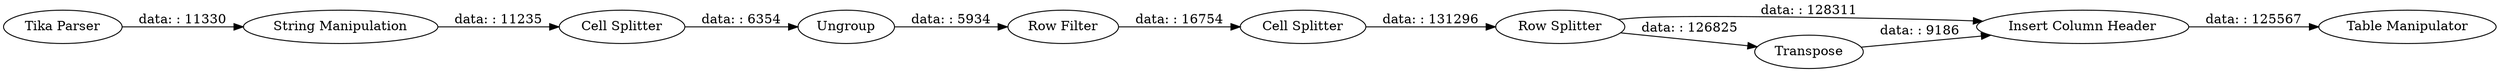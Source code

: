 digraph {
	"-3837253585584442545_9" [label=Ungroup]
	"-3837253585584442545_1" [label="Tika Parser"]
	"-3837253585584442545_16" [label="Insert Column Header"]
	"-3837253585584442545_7" [label="Row Filter"]
	"-3837253585584442545_8" [label="Cell Splitter"]
	"-3837253585584442545_13" [label="Table Manipulator"]
	"-3837253585584442545_10" [label="String Manipulation"]
	"-3837253585584442545_11" [label="Cell Splitter"]
	"-3837253585584442545_15" [label=Transpose]
	"-3837253585584442545_14" [label="Row Splitter"]
	"-3837253585584442545_10" -> "-3837253585584442545_8" [label="data: : 11235"]
	"-3837253585584442545_7" -> "-3837253585584442545_11" [label="data: : 16754"]
	"-3837253585584442545_16" -> "-3837253585584442545_13" [label="data: : 125567"]
	"-3837253585584442545_14" -> "-3837253585584442545_16" [label="data: : 128311"]
	"-3837253585584442545_14" -> "-3837253585584442545_15" [label="data: : 126825"]
	"-3837253585584442545_9" -> "-3837253585584442545_7" [label="data: : 5934"]
	"-3837253585584442545_15" -> "-3837253585584442545_16" [label="data: : 9186"]
	"-3837253585584442545_1" -> "-3837253585584442545_10" [label="data: : 11330"]
	"-3837253585584442545_8" -> "-3837253585584442545_9" [label="data: : 6354"]
	"-3837253585584442545_11" -> "-3837253585584442545_14" [label="data: : 131296"]
	rankdir=LR
}
